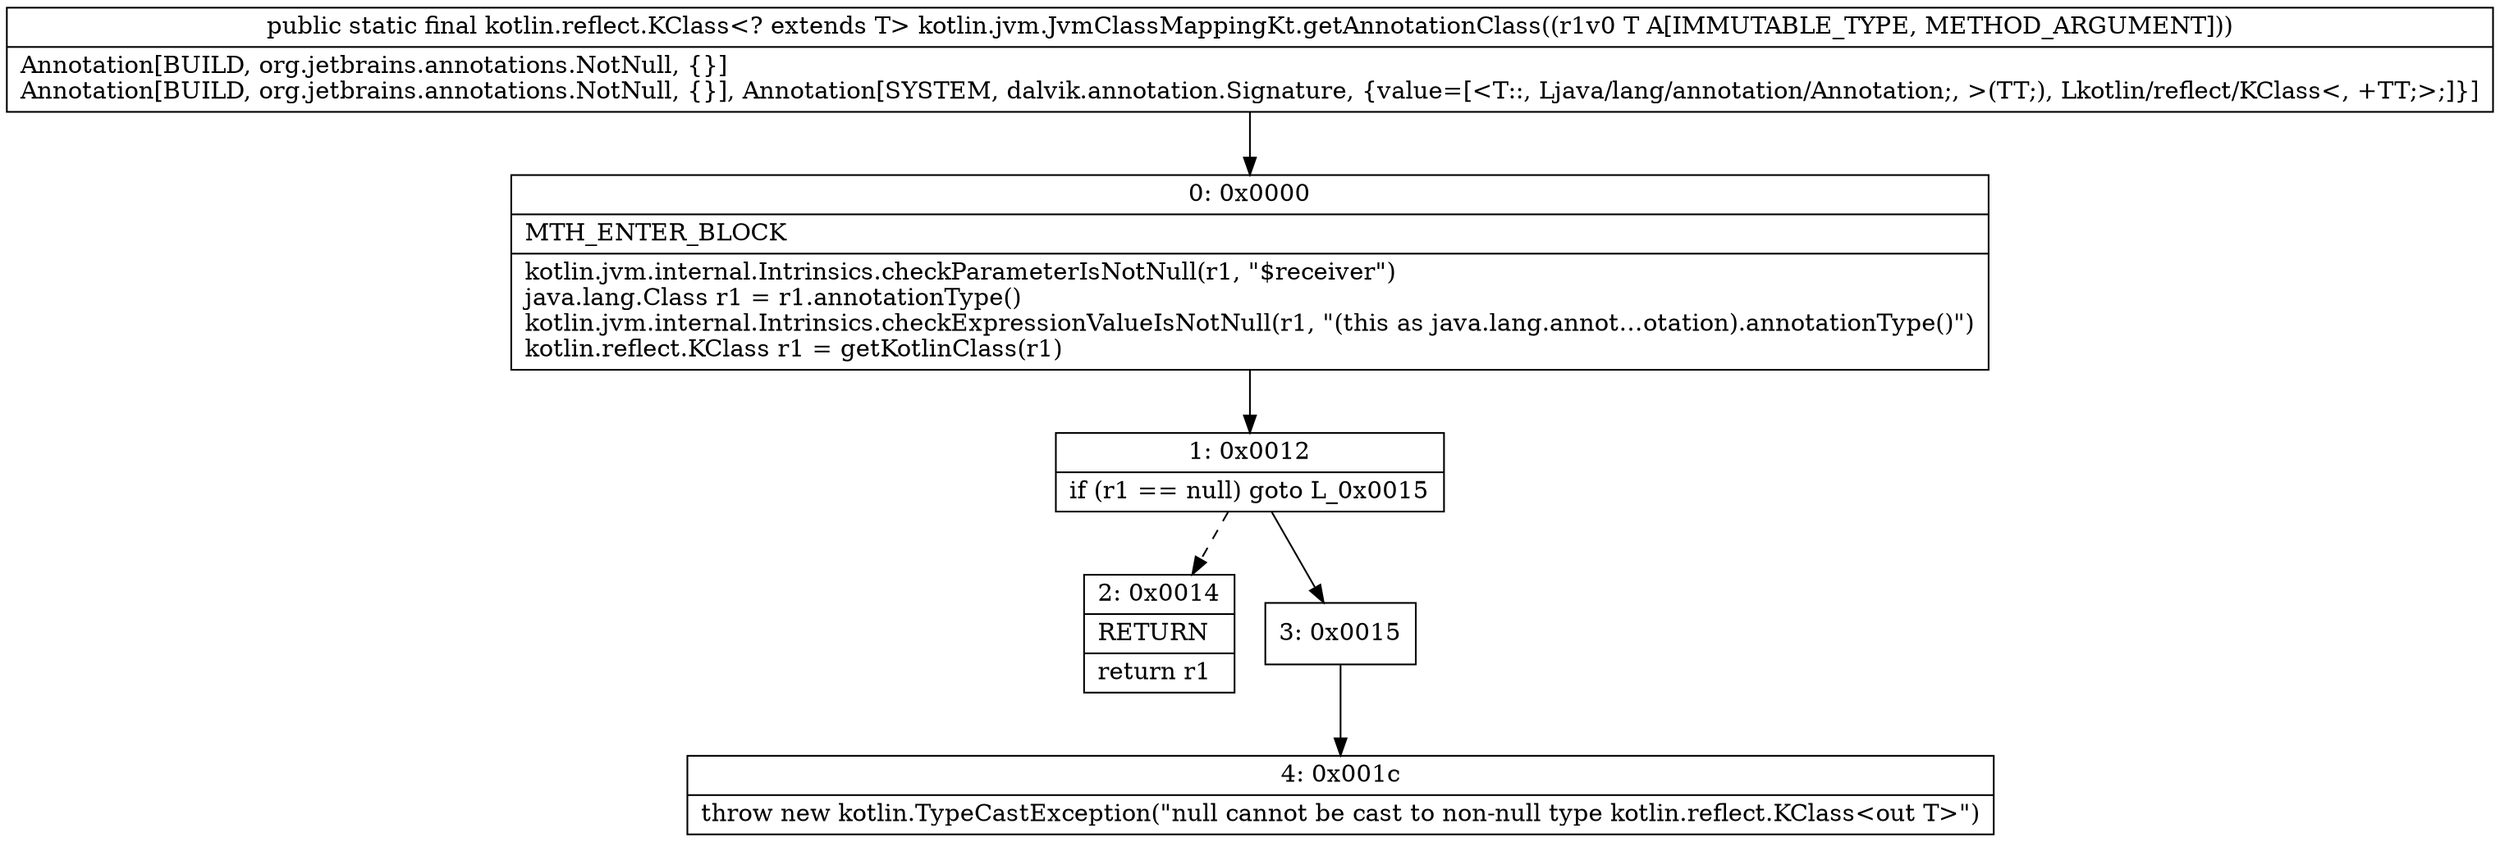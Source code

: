 digraph "CFG forkotlin.jvm.JvmClassMappingKt.getAnnotationClass(Ljava\/lang\/annotation\/Annotation;)Lkotlin\/reflect\/KClass;" {
Node_0 [shape=record,label="{0\:\ 0x0000|MTH_ENTER_BLOCK\l|kotlin.jvm.internal.Intrinsics.checkParameterIsNotNull(r1, \"$receiver\")\ljava.lang.Class r1 = r1.annotationType()\lkotlin.jvm.internal.Intrinsics.checkExpressionValueIsNotNull(r1, \"(this as java.lang.annot…otation).annotationType()\")\lkotlin.reflect.KClass r1 = getKotlinClass(r1)\l}"];
Node_1 [shape=record,label="{1\:\ 0x0012|if (r1 == null) goto L_0x0015\l}"];
Node_2 [shape=record,label="{2\:\ 0x0014|RETURN\l|return r1\l}"];
Node_3 [shape=record,label="{3\:\ 0x0015}"];
Node_4 [shape=record,label="{4\:\ 0x001c|throw new kotlin.TypeCastException(\"null cannot be cast to non\-null type kotlin.reflect.KClass\<out T\>\")\l}"];
MethodNode[shape=record,label="{public static final kotlin.reflect.KClass\<? extends T\> kotlin.jvm.JvmClassMappingKt.getAnnotationClass((r1v0 T A[IMMUTABLE_TYPE, METHOD_ARGUMENT]))  | Annotation[BUILD, org.jetbrains.annotations.NotNull, \{\}]\lAnnotation[BUILD, org.jetbrains.annotations.NotNull, \{\}], Annotation[SYSTEM, dalvik.annotation.Signature, \{value=[\<T::, Ljava\/lang\/annotation\/Annotation;, \>(TT;), Lkotlin\/reflect\/KClass\<, +TT;\>;]\}]\l}"];
MethodNode -> Node_0;
Node_0 -> Node_1;
Node_1 -> Node_2[style=dashed];
Node_1 -> Node_3;
Node_3 -> Node_4;
}

